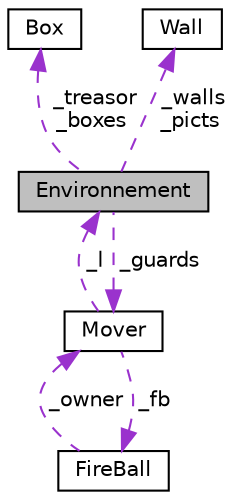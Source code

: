 digraph "Environnement"
{
  edge [fontname="Helvetica",fontsize="10",labelfontname="Helvetica",labelfontsize="10"];
  node [fontname="Helvetica",fontsize="10",shape=record];
  Node2 [label="Environnement",height=0.2,width=0.4,color="black", fillcolor="grey75", style="filled", fontcolor="black"];
  Node3 -> Node2 [dir="back",color="darkorchid3",fontsize="10",style="dashed",label=" _treasor\n_boxes" ,fontname="Helvetica"];
  Node3 [label="Box",height=0.2,width=0.4,color="black", fillcolor="white", style="filled",URL="$structBox.html"];
  Node4 -> Node2 [dir="back",color="darkorchid3",fontsize="10",style="dashed",label=" _walls\n_picts" ,fontname="Helvetica"];
  Node4 [label="Wall",height=0.2,width=0.4,color="black", fillcolor="white", style="filled",URL="$structWall.html"];
  Node5 -> Node2 [dir="back",color="darkorchid3",fontsize="10",style="dashed",label=" _guards" ,fontname="Helvetica"];
  Node5 [label="Mover",height=0.2,width=0.4,color="black", fillcolor="white", style="filled",URL="$classMover.html"];
  Node6 -> Node5 [dir="back",color="darkorchid3",fontsize="10",style="dashed",label=" _fb" ,fontname="Helvetica"];
  Node6 [label="FireBall",height=0.2,width=0.4,color="black", fillcolor="white", style="filled",URL="$classFireBall.html"];
  Node5 -> Node6 [dir="back",color="darkorchid3",fontsize="10",style="dashed",label=" _owner" ,fontname="Helvetica"];
  Node2 -> Node5 [dir="back",color="darkorchid3",fontsize="10",style="dashed",label=" _l" ,fontname="Helvetica"];
}
